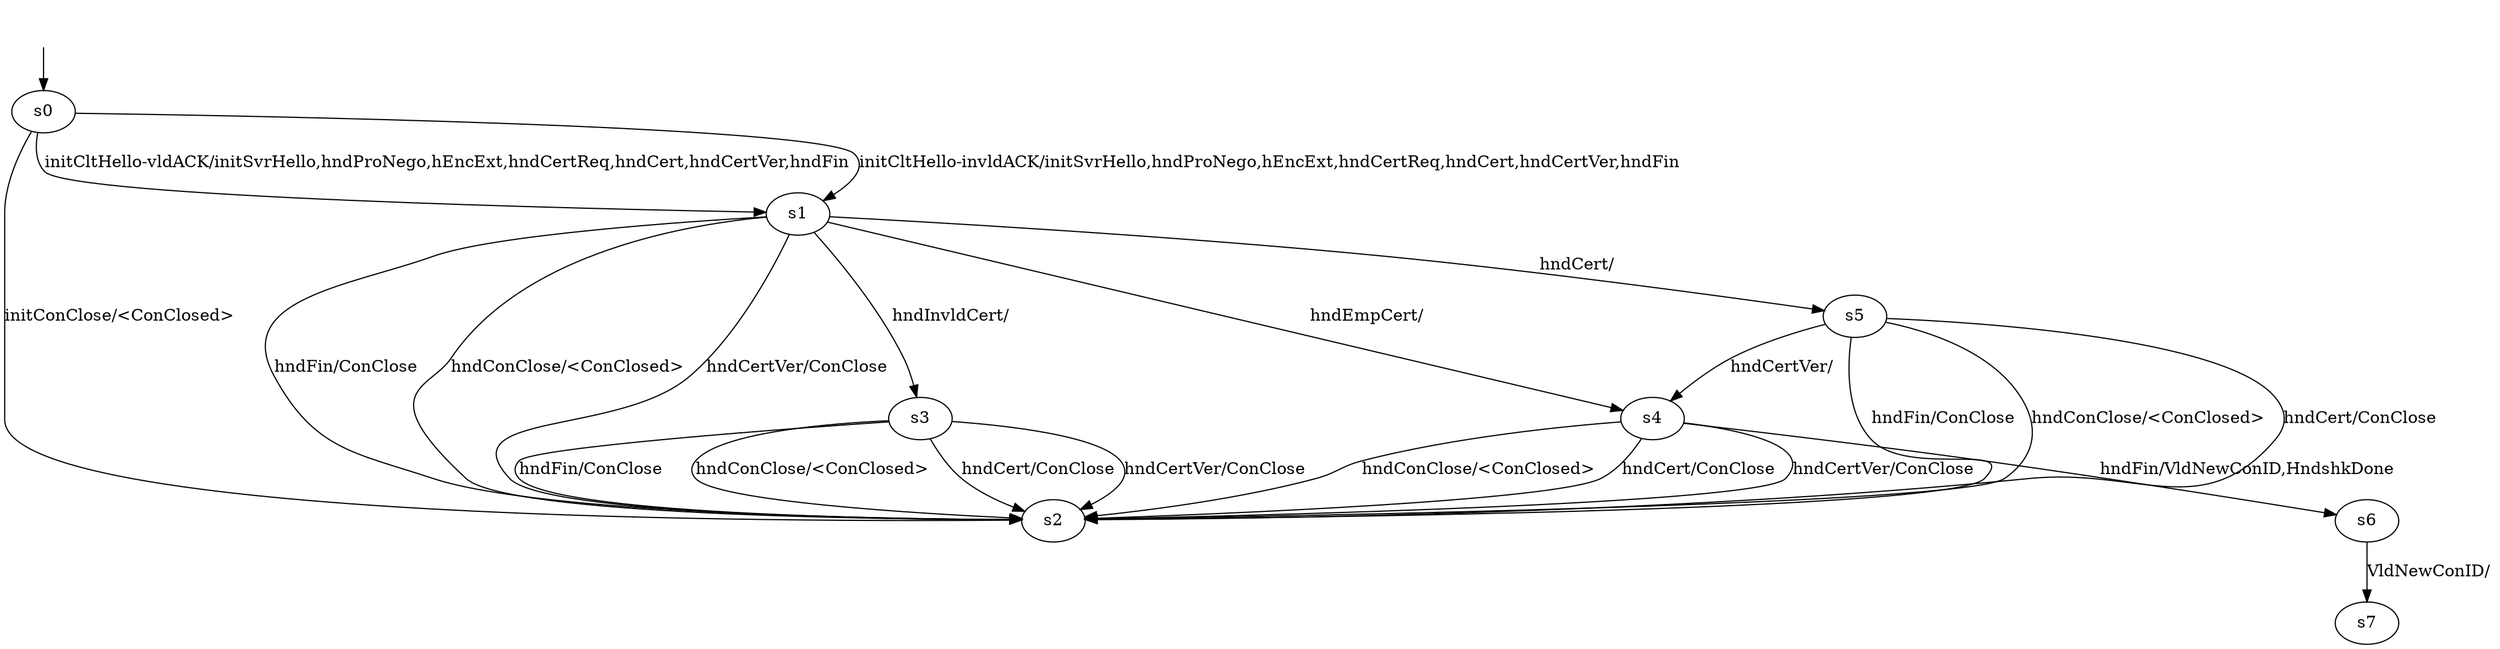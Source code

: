 digraph "quicheModels/quiche-BWCA-0/learnedModel" {
s0 [label=s0];
s1 [label=s1];
s2 [label=s2];
s3 [label=s3];
s4 [label=s4];
s5 [label=s5];
s6 [label=s6];
s7 [label=s7];
s0 -> s2  [label="initConClose/<ConClosed> "];
s0 -> s1  [label="initCltHello-vldACK/initSvrHello,hndProNego,hEncExt,hndCertReq,hndCert,hndCertVer,hndFin "];
s0 -> s1  [label="initCltHello-invldACK/initSvrHello,hndProNego,hEncExt,hndCertReq,hndCert,hndCertVer,hndFin "];
s1 -> s2  [label="hndFin/ConClose "];
s1 -> s2  [label="hndConClose/<ConClosed> "];
s1 -> s5  [label="hndCert/ "];
s1 -> s2  [label="hndCertVer/ConClose "];
s1 -> s4  [label="hndEmpCert/ "];
s1 -> s3  [label="hndInvldCert/ "];
s3 -> s2  [label="hndFin/ConClose "];
s3 -> s2  [label="hndConClose/<ConClosed> "];
s3 -> s2  [label="hndCert/ConClose "];
s3 -> s2  [label="hndCertVer/ConClose "];
s4 -> s6  [label="hndFin/VldNewConID,HndshkDone "];
s4 -> s2  [label="hndConClose/<ConClosed> "];
s4 -> s2  [label="hndCert/ConClose "];
s4 -> s2  [label="hndCertVer/ConClose "];
s5 -> s2  [label="hndFin/ConClose "];
s5 -> s2  [label="hndConClose/<ConClosed> "];
s5 -> s2  [label="hndCert/ConClose "];
s5 -> s4  [label="hndCertVer/ "];
s6 -> s7  [label="VldNewConID/ "];
__start0 [label="", shape=none];
__start0 -> s0  [label=""];
}
